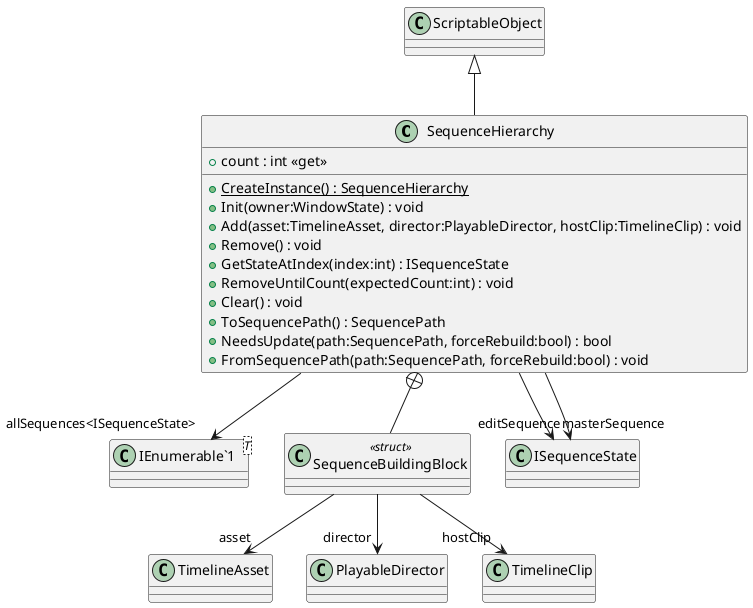 @startuml
class SequenceHierarchy {
    + count : int <<get>>
    + {static} CreateInstance() : SequenceHierarchy
    + Init(owner:WindowState) : void
    + Add(asset:TimelineAsset, director:PlayableDirector, hostClip:TimelineClip) : void
    + Remove() : void
    + GetStateAtIndex(index:int) : ISequenceState
    + RemoveUntilCount(expectedCount:int) : void
    + Clear() : void
    + ToSequencePath() : SequencePath
    + NeedsUpdate(path:SequencePath, forceRebuild:bool) : bool
    + FromSequencePath(path:SequencePath, forceRebuild:bool) : void
}
class "IEnumerable`1"<T> {
}
class SequenceBuildingBlock <<struct>> {
}
ScriptableObject <|-- SequenceHierarchy
SequenceHierarchy --> "masterSequence" ISequenceState
SequenceHierarchy --> "editSequence" ISequenceState
SequenceHierarchy --> "allSequences<ISequenceState>" "IEnumerable`1"
SequenceHierarchy +-- SequenceBuildingBlock
SequenceBuildingBlock --> "asset" TimelineAsset
SequenceBuildingBlock --> "director" PlayableDirector
SequenceBuildingBlock --> "hostClip" TimelineClip
@enduml
